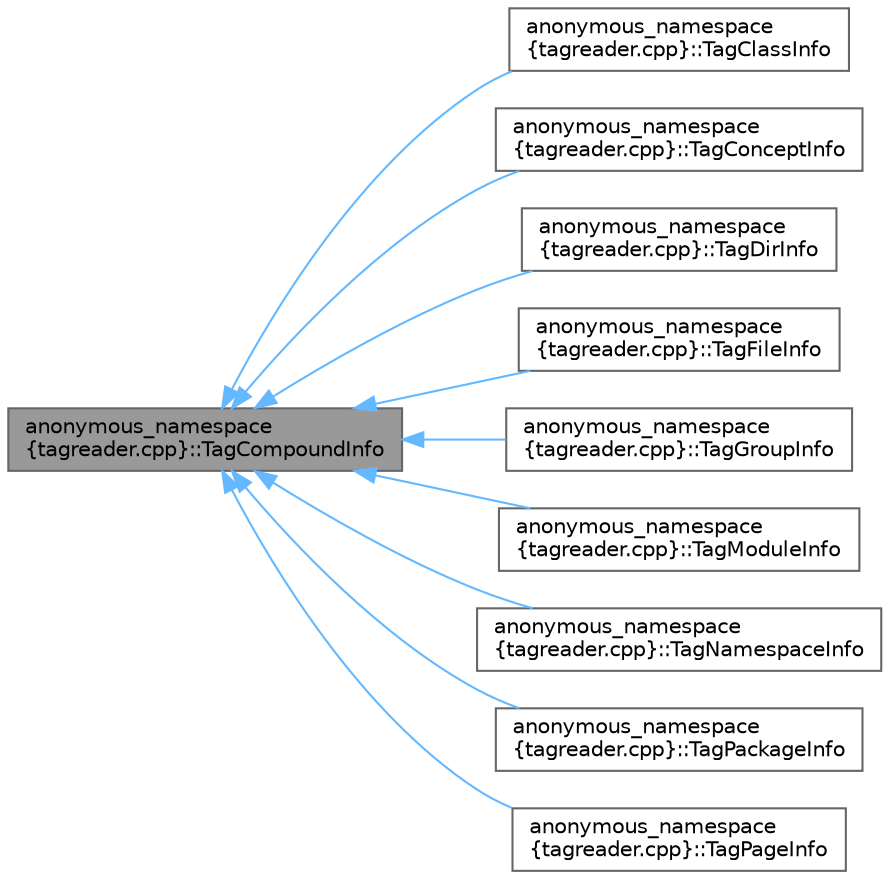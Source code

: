 digraph "anonymous_namespace{tagreader.cpp}::TagCompoundInfo"
{
 // INTERACTIVE_SVG=YES
 // LATEX_PDF_SIZE
  bgcolor="transparent";
  edge [fontname=Helvetica,fontsize=10,labelfontname=Helvetica,labelfontsize=10];
  node [fontname=Helvetica,fontsize=10,shape=box,height=0.2,width=0.4];
  rankdir="LR";
  Node1 [id="Node000001",label="anonymous_namespace\l\{tagreader.cpp\}::TagCompoundInfo",height=0.2,width=0.4,color="gray40", fillcolor="grey60", style="filled", fontcolor="black",tooltip="Base class for all compound types."];
  Node1 -> Node2 [id="edge1_Node000001_Node000002",dir="back",color="steelblue1",style="solid",tooltip=" "];
  Node2 [id="Node000002",label="anonymous_namespace\l\{tagreader.cpp\}::TagClassInfo",height=0.2,width=0.4,color="gray40", fillcolor="white", style="filled",URL="$d6/dbb/structanonymous__namespace_02tagreader_8cpp_03_1_1_tag_class_info.html",tooltip="Container for class specific info that can be read from a tagfile."];
  Node1 -> Node3 [id="edge2_Node000001_Node000003",dir="back",color="steelblue1",style="solid",tooltip=" "];
  Node3 [id="Node000003",label="anonymous_namespace\l\{tagreader.cpp\}::TagConceptInfo",height=0.2,width=0.4,color="gray40", fillcolor="white", style="filled",URL="$da/d0a/structanonymous__namespace_02tagreader_8cpp_03_1_1_tag_concept_info.html",tooltip="Container for concept specific info that can be read from a tagfile."];
  Node1 -> Node4 [id="edge3_Node000001_Node000004",dir="back",color="steelblue1",style="solid",tooltip=" "];
  Node4 [id="Node000004",label="anonymous_namespace\l\{tagreader.cpp\}::TagDirInfo",height=0.2,width=0.4,color="gray40", fillcolor="white", style="filled",URL="$d9/da7/structanonymous__namespace_02tagreader_8cpp_03_1_1_tag_dir_info.html",tooltip="Container for directory specific info that can be read from a tagfile."];
  Node1 -> Node5 [id="edge4_Node000001_Node000005",dir="back",color="steelblue1",style="solid",tooltip=" "];
  Node5 [id="Node000005",label="anonymous_namespace\l\{tagreader.cpp\}::TagFileInfo",height=0.2,width=0.4,color="gray40", fillcolor="white", style="filled",URL="$d4/d4b/structanonymous__namespace_02tagreader_8cpp_03_1_1_tag_file_info.html",tooltip="Container for file specific info that can be read from a tagfile."];
  Node1 -> Node6 [id="edge5_Node000001_Node000006",dir="back",color="steelblue1",style="solid",tooltip=" "];
  Node6 [id="Node000006",label="anonymous_namespace\l\{tagreader.cpp\}::TagGroupInfo",height=0.2,width=0.4,color="gray40", fillcolor="white", style="filled",URL="$d3/d8e/structanonymous__namespace_02tagreader_8cpp_03_1_1_tag_group_info.html",tooltip="Container for group specific info that can be read from a tagfile."];
  Node1 -> Node7 [id="edge6_Node000001_Node000007",dir="back",color="steelblue1",style="solid",tooltip=" "];
  Node7 [id="Node000007",label="anonymous_namespace\l\{tagreader.cpp\}::TagModuleInfo",height=0.2,width=0.4,color="gray40", fillcolor="white", style="filled",URL="$de/dae/structanonymous__namespace_02tagreader_8cpp_03_1_1_tag_module_info.html",tooltip="Container for module specific info that can be read from a tagfile."];
  Node1 -> Node8 [id="edge7_Node000001_Node000008",dir="back",color="steelblue1",style="solid",tooltip=" "];
  Node8 [id="Node000008",label="anonymous_namespace\l\{tagreader.cpp\}::TagNamespaceInfo",height=0.2,width=0.4,color="gray40", fillcolor="white", style="filled",URL="$d3/d36/structanonymous__namespace_02tagreader_8cpp_03_1_1_tag_namespace_info.html",tooltip="Container for namespace specific info that can be read from a tagfile."];
  Node1 -> Node9 [id="edge8_Node000001_Node000009",dir="back",color="steelblue1",style="solid",tooltip=" "];
  Node9 [id="Node000009",label="anonymous_namespace\l\{tagreader.cpp\}::TagPackageInfo",height=0.2,width=0.4,color="gray40", fillcolor="white", style="filled",URL="$d3/da0/structanonymous__namespace_02tagreader_8cpp_03_1_1_tag_package_info.html",tooltip="Container for package specific info that can be read from a tagfile."];
  Node1 -> Node10 [id="edge9_Node000001_Node000010",dir="back",color="steelblue1",style="solid",tooltip=" "];
  Node10 [id="Node000010",label="anonymous_namespace\l\{tagreader.cpp\}::TagPageInfo",height=0.2,width=0.4,color="gray40", fillcolor="white", style="filled",URL="$d2/d70/structanonymous__namespace_02tagreader_8cpp_03_1_1_tag_page_info.html",tooltip="Container for page specific info that can be read from a tagfile."];
}
